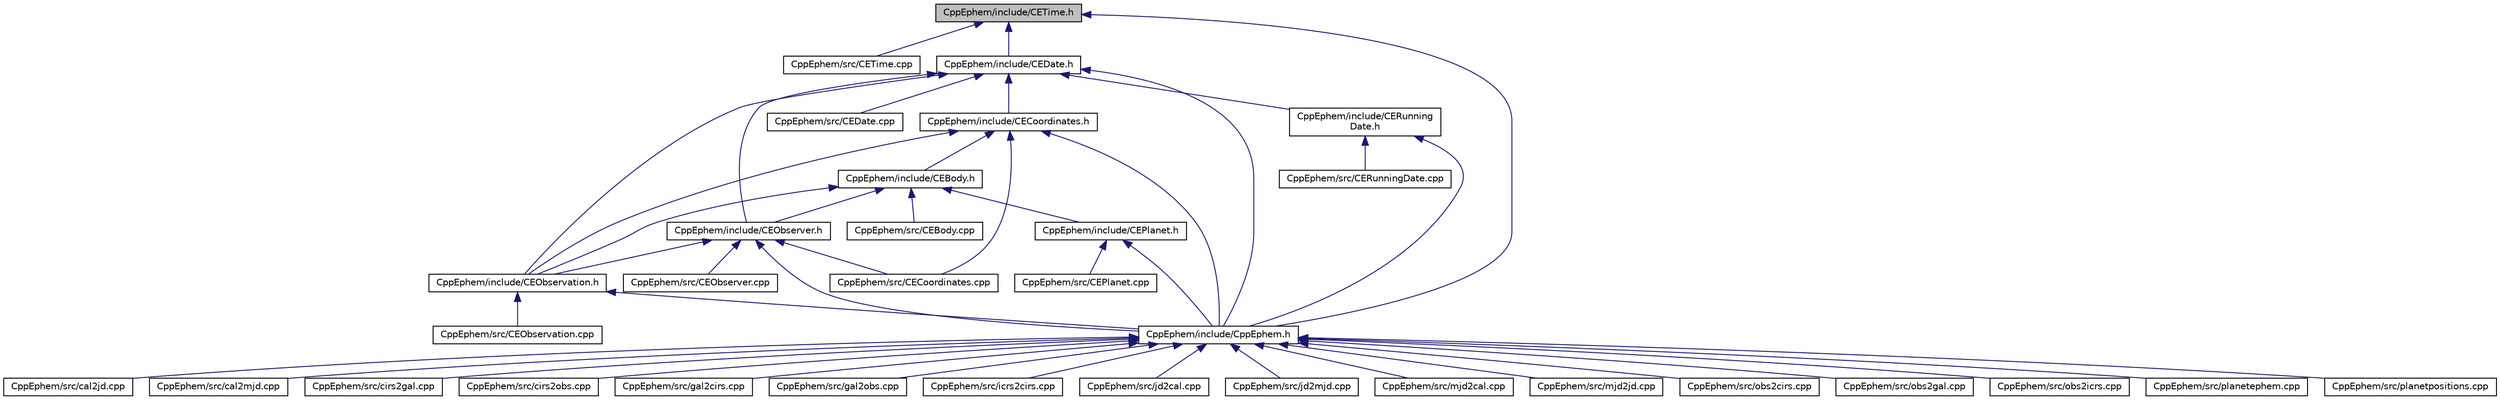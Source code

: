 digraph "CppEphem/include/CETime.h"
{
  edge [fontname="Helvetica",fontsize="10",labelfontname="Helvetica",labelfontsize="10"];
  node [fontname="Helvetica",fontsize="10",shape=record];
  Node7 [label="CppEphem/include/CETime.h",height=0.2,width=0.4,color="black", fillcolor="grey75", style="filled", fontcolor="black"];
  Node7 -> Node8 [dir="back",color="midnightblue",fontsize="10",style="solid",fontname="Helvetica"];
  Node8 [label="CppEphem/src/CETime.cpp",height=0.2,width=0.4,color="black", fillcolor="white", style="filled",URL="$CETime_8cpp.html"];
  Node7 -> Node9 [dir="back",color="midnightblue",fontsize="10",style="solid",fontname="Helvetica"];
  Node9 [label="CppEphem/include/CEDate.h",height=0.2,width=0.4,color="black", fillcolor="white", style="filled",URL="$CEDate_8h.html"];
  Node9 -> Node10 [dir="back",color="midnightblue",fontsize="10",style="solid",fontname="Helvetica"];
  Node10 [label="CppEphem/src/CEDate.cpp",height=0.2,width=0.4,color="black", fillcolor="white", style="filled",URL="$CEDate_8cpp.html"];
  Node9 -> Node11 [dir="back",color="midnightblue",fontsize="10",style="solid",fontname="Helvetica"];
  Node11 [label="CppEphem/include/CECoordinates.h",height=0.2,width=0.4,color="black", fillcolor="white", style="filled",URL="$CECoordinates_8h.html"];
  Node11 -> Node12 [dir="back",color="midnightblue",fontsize="10",style="solid",fontname="Helvetica"];
  Node12 [label="CppEphem/src/CECoordinates.cpp",height=0.2,width=0.4,color="black", fillcolor="white", style="filled",URL="$CECoordinates_8cpp.html"];
  Node11 -> Node13 [dir="back",color="midnightblue",fontsize="10",style="solid",fontname="Helvetica"];
  Node13 [label="CppEphem/include/CEBody.h",height=0.2,width=0.4,color="black", fillcolor="white", style="filled",URL="$CEBody_8h.html"];
  Node13 -> Node14 [dir="back",color="midnightblue",fontsize="10",style="solid",fontname="Helvetica"];
  Node14 [label="CppEphem/src/CEBody.cpp",height=0.2,width=0.4,color="black", fillcolor="white", style="filled",URL="$CEBody_8cpp.html"];
  Node13 -> Node15 [dir="back",color="midnightblue",fontsize="10",style="solid",fontname="Helvetica"];
  Node15 [label="CppEphem/include/CEObservation.h",height=0.2,width=0.4,color="black", fillcolor="white", style="filled",URL="$CEObservation_8h.html"];
  Node15 -> Node16 [dir="back",color="midnightblue",fontsize="10",style="solid",fontname="Helvetica"];
  Node16 [label="CppEphem/src/CEObservation.cpp",height=0.2,width=0.4,color="black", fillcolor="white", style="filled",URL="$CEObservation_8cpp.html"];
  Node15 -> Node17 [dir="back",color="midnightblue",fontsize="10",style="solid",fontname="Helvetica"];
  Node17 [label="CppEphem/include/CppEphem.h",height=0.2,width=0.4,color="black", fillcolor="white", style="filled",URL="$CppEphem_8h.html"];
  Node17 -> Node18 [dir="back",color="midnightblue",fontsize="10",style="solid",fontname="Helvetica"];
  Node18 [label="CppEphem/src/cal2jd.cpp",height=0.2,width=0.4,color="black", fillcolor="white", style="filled",URL="$cal2jd_8cpp.html"];
  Node17 -> Node19 [dir="back",color="midnightblue",fontsize="10",style="solid",fontname="Helvetica"];
  Node19 [label="CppEphem/src/cal2mjd.cpp",height=0.2,width=0.4,color="black", fillcolor="white", style="filled",URL="$cal2mjd_8cpp.html"];
  Node17 -> Node20 [dir="back",color="midnightblue",fontsize="10",style="solid",fontname="Helvetica"];
  Node20 [label="CppEphem/src/cirs2gal.cpp",height=0.2,width=0.4,color="black", fillcolor="white", style="filled",URL="$cirs2gal_8cpp.html"];
  Node17 -> Node21 [dir="back",color="midnightblue",fontsize="10",style="solid",fontname="Helvetica"];
  Node21 [label="CppEphem/src/cirs2obs.cpp",height=0.2,width=0.4,color="black", fillcolor="white", style="filled",URL="$cirs2obs_8cpp.html"];
  Node17 -> Node22 [dir="back",color="midnightblue",fontsize="10",style="solid",fontname="Helvetica"];
  Node22 [label="CppEphem/src/gal2cirs.cpp",height=0.2,width=0.4,color="black", fillcolor="white", style="filled",URL="$gal2cirs_8cpp.html"];
  Node17 -> Node23 [dir="back",color="midnightblue",fontsize="10",style="solid",fontname="Helvetica"];
  Node23 [label="CppEphem/src/gal2obs.cpp",height=0.2,width=0.4,color="black", fillcolor="white", style="filled",URL="$gal2obs_8cpp.html"];
  Node17 -> Node24 [dir="back",color="midnightblue",fontsize="10",style="solid",fontname="Helvetica"];
  Node24 [label="CppEphem/src/icrs2cirs.cpp",height=0.2,width=0.4,color="black", fillcolor="white", style="filled",URL="$icrs2cirs_8cpp.html",tooltip="Executable for converting from ICRS to CIRS coordinates. "];
  Node17 -> Node25 [dir="back",color="midnightblue",fontsize="10",style="solid",fontname="Helvetica"];
  Node25 [label="CppEphem/src/jd2cal.cpp",height=0.2,width=0.4,color="black", fillcolor="white", style="filled",URL="$jd2cal_8cpp.html"];
  Node17 -> Node26 [dir="back",color="midnightblue",fontsize="10",style="solid",fontname="Helvetica"];
  Node26 [label="CppEphem/src/jd2mjd.cpp",height=0.2,width=0.4,color="black", fillcolor="white", style="filled",URL="$jd2mjd_8cpp.html"];
  Node17 -> Node27 [dir="back",color="midnightblue",fontsize="10",style="solid",fontname="Helvetica"];
  Node27 [label="CppEphem/src/mjd2cal.cpp",height=0.2,width=0.4,color="black", fillcolor="white", style="filled",URL="$mjd2cal_8cpp.html"];
  Node17 -> Node28 [dir="back",color="midnightblue",fontsize="10",style="solid",fontname="Helvetica"];
  Node28 [label="CppEphem/src/mjd2jd.cpp",height=0.2,width=0.4,color="black", fillcolor="white", style="filled",URL="$mjd2jd_8cpp.html"];
  Node17 -> Node29 [dir="back",color="midnightblue",fontsize="10",style="solid",fontname="Helvetica"];
  Node29 [label="CppEphem/src/obs2cirs.cpp",height=0.2,width=0.4,color="black", fillcolor="white", style="filled",URL="$obs2cirs_8cpp.html"];
  Node17 -> Node30 [dir="back",color="midnightblue",fontsize="10",style="solid",fontname="Helvetica"];
  Node30 [label="CppEphem/src/obs2gal.cpp",height=0.2,width=0.4,color="black", fillcolor="white", style="filled",URL="$obs2gal_8cpp.html"];
  Node17 -> Node31 [dir="back",color="midnightblue",fontsize="10",style="solid",fontname="Helvetica"];
  Node31 [label="CppEphem/src/obs2icrs.cpp",height=0.2,width=0.4,color="black", fillcolor="white", style="filled",URL="$obs2icrs_8cpp.html"];
  Node17 -> Node32 [dir="back",color="midnightblue",fontsize="10",style="solid",fontname="Helvetica"];
  Node32 [label="CppEphem/src/planetephem.cpp",height=0.2,width=0.4,color="black", fillcolor="white", style="filled",URL="$planetephem_8cpp.html"];
  Node17 -> Node33 [dir="back",color="midnightblue",fontsize="10",style="solid",fontname="Helvetica"];
  Node33 [label="CppEphem/src/planetpositions.cpp",height=0.2,width=0.4,color="black", fillcolor="white", style="filled",URL="$planetpositions_8cpp.html",tooltip="This script allows viewing the current coordinates of a given solar system planet for dates within 30..."];
  Node13 -> Node34 [dir="back",color="midnightblue",fontsize="10",style="solid",fontname="Helvetica"];
  Node34 [label="CppEphem/include/CEObserver.h",height=0.2,width=0.4,color="black", fillcolor="white", style="filled",URL="$CEObserver_8h.html"];
  Node34 -> Node12 [dir="back",color="midnightblue",fontsize="10",style="solid",fontname="Helvetica"];
  Node34 -> Node35 [dir="back",color="midnightblue",fontsize="10",style="solid",fontname="Helvetica"];
  Node35 [label="CppEphem/src/CEObserver.cpp",height=0.2,width=0.4,color="black", fillcolor="white", style="filled",URL="$CEObserver_8cpp.html"];
  Node34 -> Node15 [dir="back",color="midnightblue",fontsize="10",style="solid",fontname="Helvetica"];
  Node34 -> Node17 [dir="back",color="midnightblue",fontsize="10",style="solid",fontname="Helvetica"];
  Node13 -> Node36 [dir="back",color="midnightblue",fontsize="10",style="solid",fontname="Helvetica"];
  Node36 [label="CppEphem/include/CEPlanet.h",height=0.2,width=0.4,color="black", fillcolor="white", style="filled",URL="$CEPlanet_8h.html"];
  Node36 -> Node37 [dir="back",color="midnightblue",fontsize="10",style="solid",fontname="Helvetica"];
  Node37 [label="CppEphem/src/CEPlanet.cpp",height=0.2,width=0.4,color="black", fillcolor="white", style="filled",URL="$CEPlanet_8cpp.html"];
  Node36 -> Node17 [dir="back",color="midnightblue",fontsize="10",style="solid",fontname="Helvetica"];
  Node11 -> Node15 [dir="back",color="midnightblue",fontsize="10",style="solid",fontname="Helvetica"];
  Node11 -> Node17 [dir="back",color="midnightblue",fontsize="10",style="solid",fontname="Helvetica"];
  Node9 -> Node15 [dir="back",color="midnightblue",fontsize="10",style="solid",fontname="Helvetica"];
  Node9 -> Node34 [dir="back",color="midnightblue",fontsize="10",style="solid",fontname="Helvetica"];
  Node9 -> Node38 [dir="back",color="midnightblue",fontsize="10",style="solid",fontname="Helvetica"];
  Node38 [label="CppEphem/include/CERunning\lDate.h",height=0.2,width=0.4,color="black", fillcolor="white", style="filled",URL="$CERunningDate_8h.html"];
  Node38 -> Node39 [dir="back",color="midnightblue",fontsize="10",style="solid",fontname="Helvetica"];
  Node39 [label="CppEphem/src/CERunningDate.cpp",height=0.2,width=0.4,color="black", fillcolor="white", style="filled",URL="$CERunningDate_8cpp.html"];
  Node38 -> Node17 [dir="back",color="midnightblue",fontsize="10",style="solid",fontname="Helvetica"];
  Node9 -> Node17 [dir="back",color="midnightblue",fontsize="10",style="solid",fontname="Helvetica"];
  Node7 -> Node17 [dir="back",color="midnightblue",fontsize="10",style="solid",fontname="Helvetica"];
}
